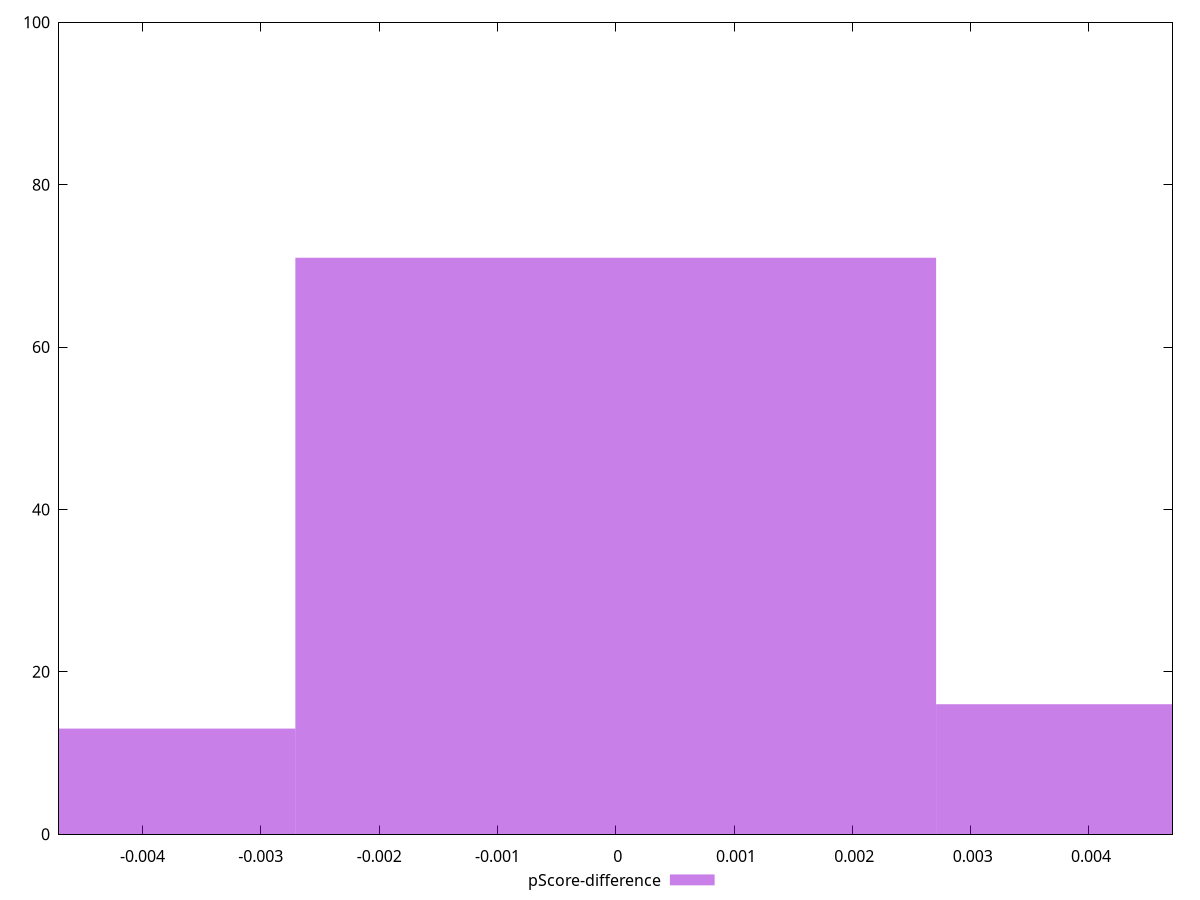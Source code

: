 reset

$pScoreDifference <<EOF
0.005416070096235352 16
0 71
-0.005416070096235352 13
EOF

set key outside below
set boxwidth 0.005416070096235352
set xrange [-0.004705882352941226:0.004705882352941171]
set yrange [0:100]
set trange [0:100]
set style fill transparent solid 0.5 noborder
set terminal svg size 640, 490 enhanced background rgb 'white'
set output "reports/report_00032_2021-02-25T10-28-15.087Z/unused-javascript/samples/music/pScore-difference/histogram.svg"

plot $pScoreDifference title "pScore-difference" with boxes

reset
